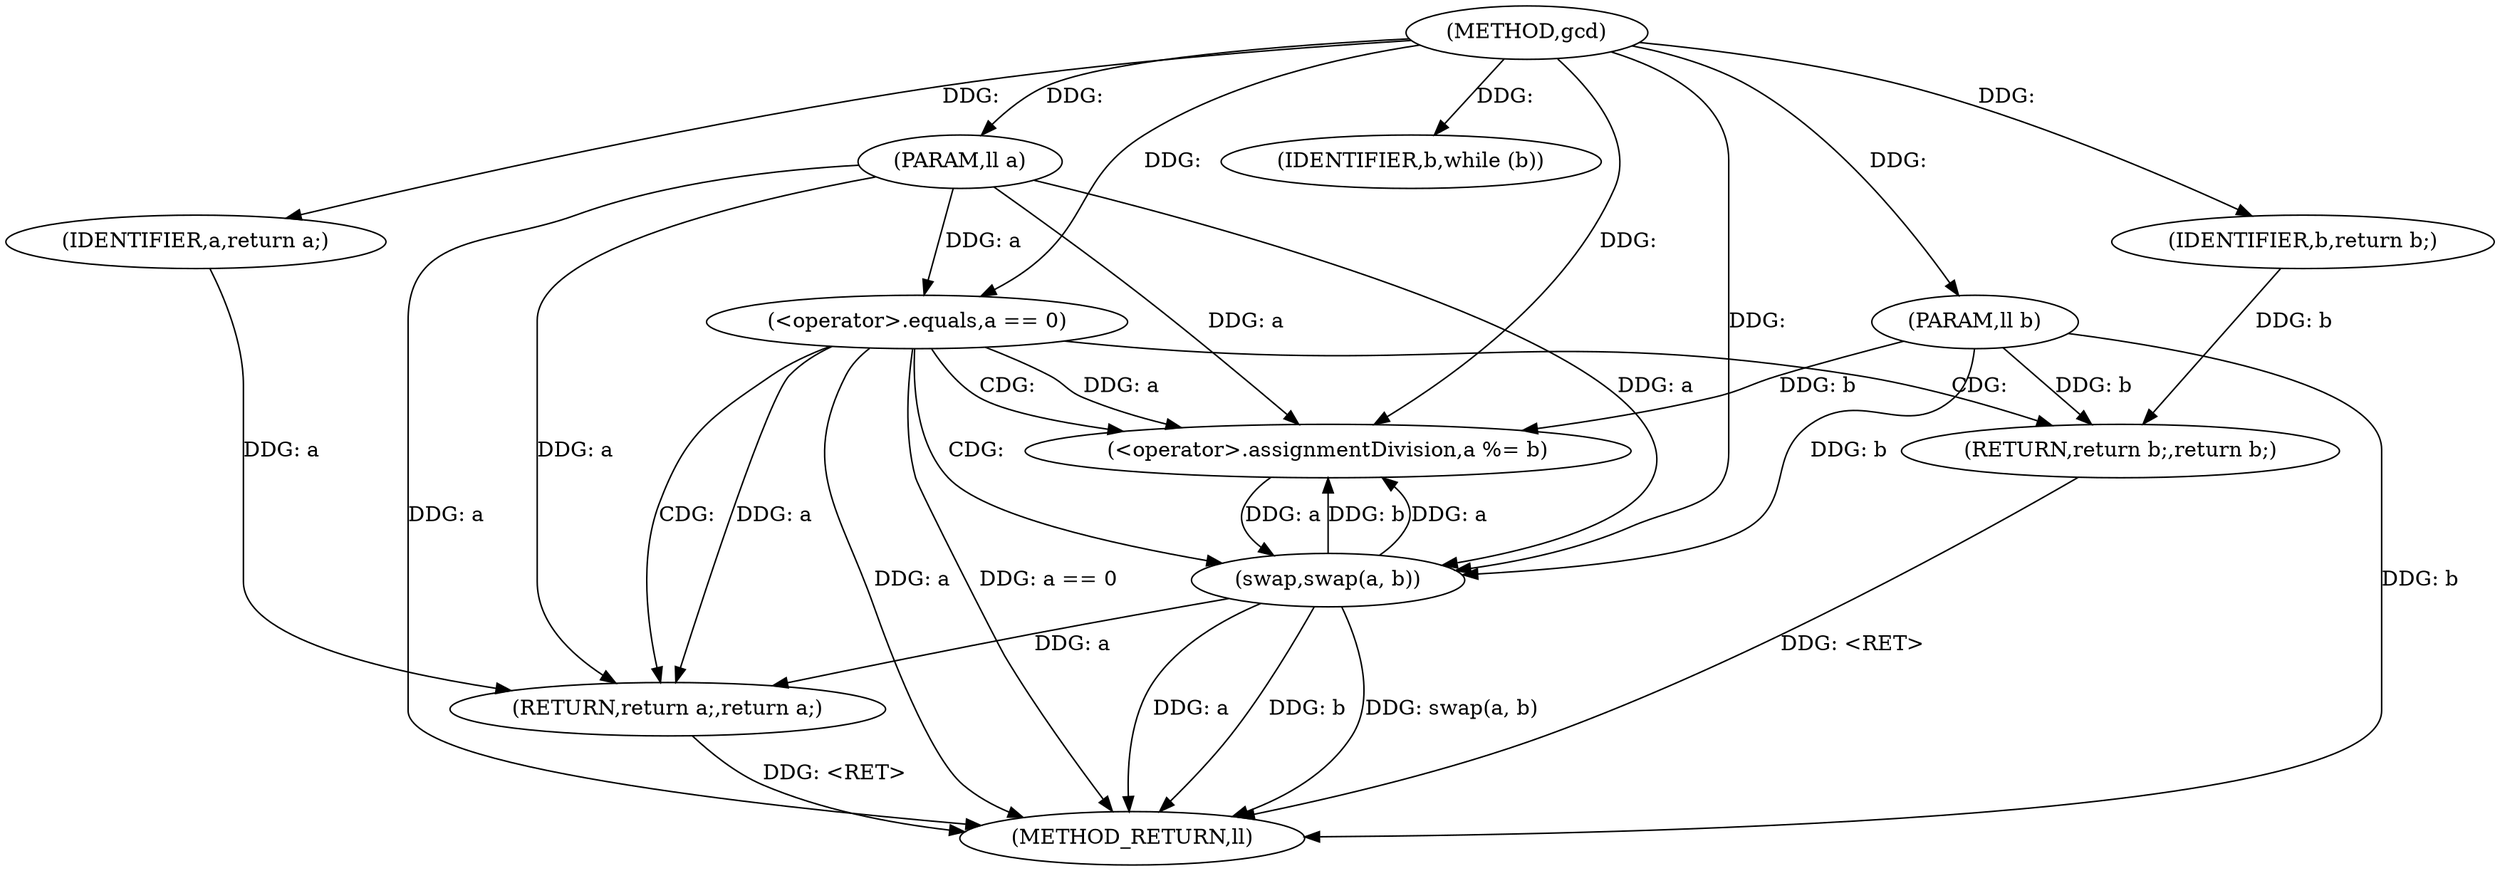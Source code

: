 digraph "gcd" {  
"1000102" [label = "(METHOD,gcd)" ]
"1000123" [label = "(METHOD_RETURN,ll)" ]
"1000103" [label = "(PARAM,ll a)" ]
"1000104" [label = "(PARAM,ll b)" ]
"1000121" [label = "(RETURN,return a;,return a;)" ]
"1000107" [label = "(<operator>.equals,a == 0)" ]
"1000110" [label = "(RETURN,return b;,return b;)" ]
"1000113" [label = "(IDENTIFIER,b,while (b))" ]
"1000122" [label = "(IDENTIFIER,a,return a;)" ]
"1000111" [label = "(IDENTIFIER,b,return b;)" ]
"1000115" [label = "(<operator>.assignmentDivision,a %= b)" ]
"1000118" [label = "(swap,swap(a, b))" ]
  "1000110" -> "1000123"  [ label = "DDG: <RET>"] 
  "1000121" -> "1000123"  [ label = "DDG: <RET>"] 
  "1000103" -> "1000123"  [ label = "DDG: a"] 
  "1000104" -> "1000123"  [ label = "DDG: b"] 
  "1000107" -> "1000123"  [ label = "DDG: a"] 
  "1000107" -> "1000123"  [ label = "DDG: a == 0"] 
  "1000118" -> "1000123"  [ label = "DDG: a"] 
  "1000118" -> "1000123"  [ label = "DDG: b"] 
  "1000118" -> "1000123"  [ label = "DDG: swap(a, b)"] 
  "1000102" -> "1000103"  [ label = "DDG: "] 
  "1000102" -> "1000104"  [ label = "DDG: "] 
  "1000122" -> "1000121"  [ label = "DDG: a"] 
  "1000107" -> "1000121"  [ label = "DDG: a"] 
  "1000118" -> "1000121"  [ label = "DDG: a"] 
  "1000103" -> "1000121"  [ label = "DDG: a"] 
  "1000111" -> "1000110"  [ label = "DDG: b"] 
  "1000104" -> "1000110"  [ label = "DDG: b"] 
  "1000102" -> "1000113"  [ label = "DDG: "] 
  "1000102" -> "1000122"  [ label = "DDG: "] 
  "1000103" -> "1000107"  [ label = "DDG: a"] 
  "1000102" -> "1000107"  [ label = "DDG: "] 
  "1000102" -> "1000111"  [ label = "DDG: "] 
  "1000118" -> "1000115"  [ label = "DDG: b"] 
  "1000104" -> "1000115"  [ label = "DDG: b"] 
  "1000102" -> "1000115"  [ label = "DDG: "] 
  "1000107" -> "1000115"  [ label = "DDG: a"] 
  "1000118" -> "1000115"  [ label = "DDG: a"] 
  "1000103" -> "1000115"  [ label = "DDG: a"] 
  "1000115" -> "1000118"  [ label = "DDG: a"] 
  "1000103" -> "1000118"  [ label = "DDG: a"] 
  "1000102" -> "1000118"  [ label = "DDG: "] 
  "1000104" -> "1000118"  [ label = "DDG: b"] 
  "1000107" -> "1000110"  [ label = "CDG: "] 
  "1000107" -> "1000121"  [ label = "CDG: "] 
  "1000107" -> "1000115"  [ label = "CDG: "] 
  "1000107" -> "1000118"  [ label = "CDG: "] 
}
